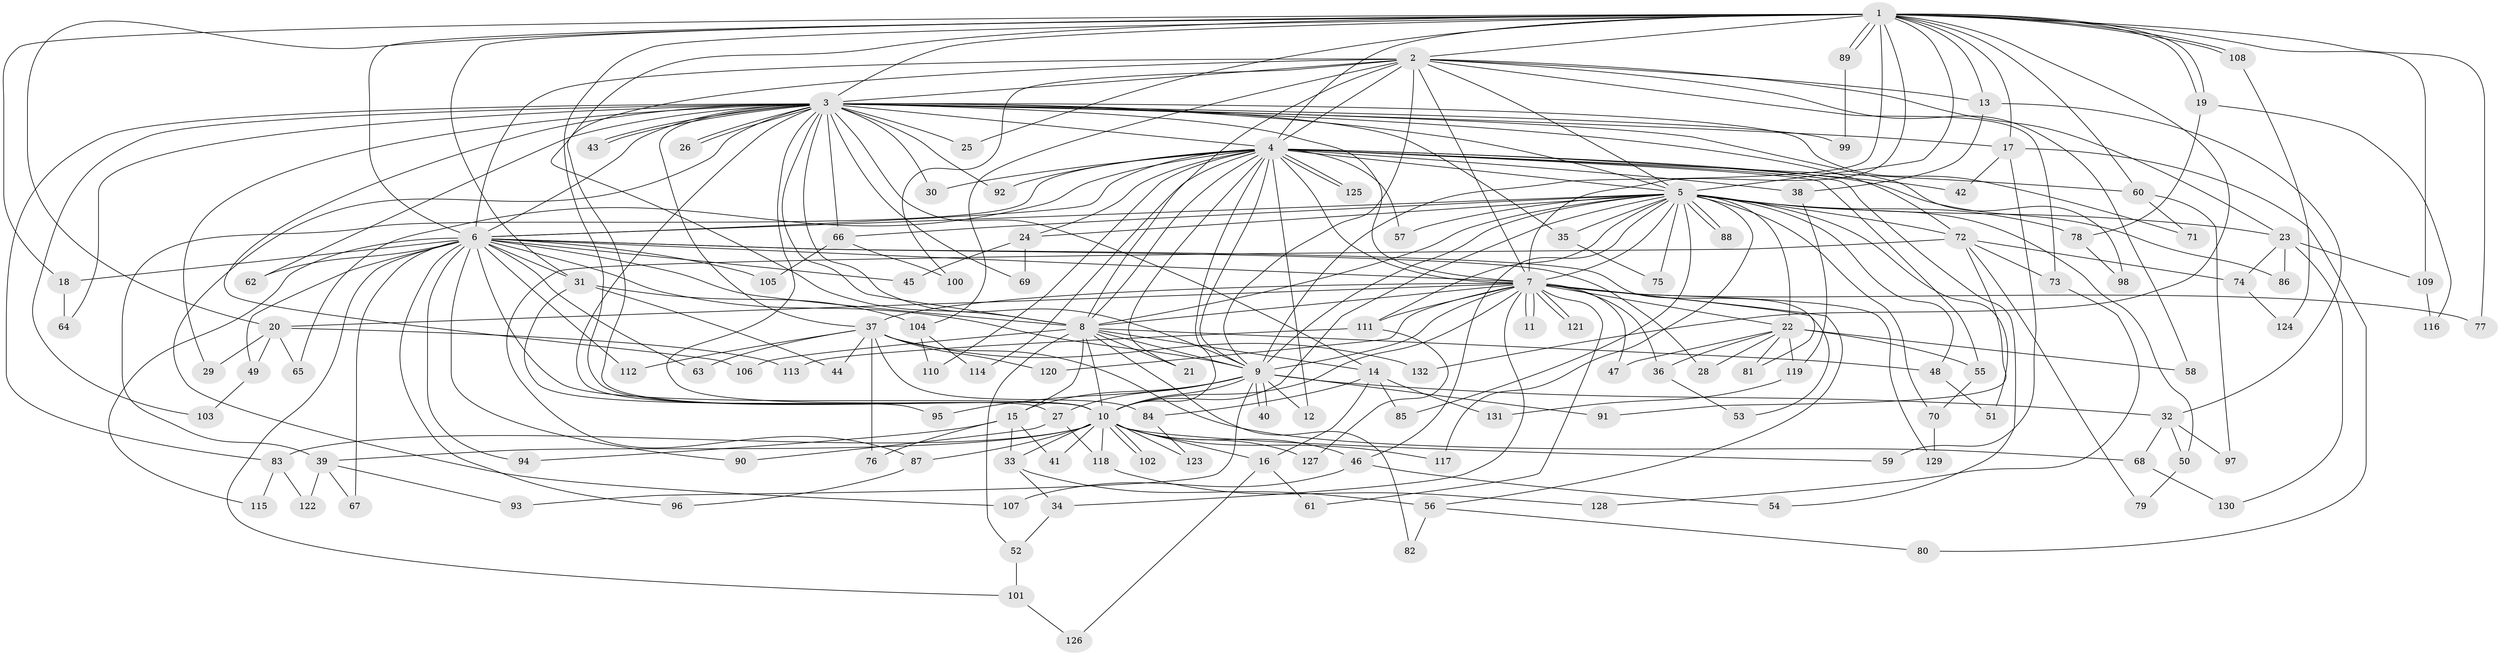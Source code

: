 // Generated by graph-tools (version 1.1) at 2025/49/03/09/25 03:49:36]
// undirected, 132 vertices, 289 edges
graph export_dot {
graph [start="1"]
  node [color=gray90,style=filled];
  1;
  2;
  3;
  4;
  5;
  6;
  7;
  8;
  9;
  10;
  11;
  12;
  13;
  14;
  15;
  16;
  17;
  18;
  19;
  20;
  21;
  22;
  23;
  24;
  25;
  26;
  27;
  28;
  29;
  30;
  31;
  32;
  33;
  34;
  35;
  36;
  37;
  38;
  39;
  40;
  41;
  42;
  43;
  44;
  45;
  46;
  47;
  48;
  49;
  50;
  51;
  52;
  53;
  54;
  55;
  56;
  57;
  58;
  59;
  60;
  61;
  62;
  63;
  64;
  65;
  66;
  67;
  68;
  69;
  70;
  71;
  72;
  73;
  74;
  75;
  76;
  77;
  78;
  79;
  80;
  81;
  82;
  83;
  84;
  85;
  86;
  87;
  88;
  89;
  90;
  91;
  92;
  93;
  94;
  95;
  96;
  97;
  98;
  99;
  100;
  101;
  102;
  103;
  104;
  105;
  106;
  107;
  108;
  109;
  110;
  111;
  112;
  113;
  114;
  115;
  116;
  117;
  118;
  119;
  120;
  121;
  122;
  123;
  124;
  125;
  126;
  127;
  128;
  129;
  130;
  131;
  132;
  1 -- 2;
  1 -- 3;
  1 -- 4;
  1 -- 5;
  1 -- 6;
  1 -- 7;
  1 -- 8;
  1 -- 9;
  1 -- 10;
  1 -- 13;
  1 -- 17;
  1 -- 18;
  1 -- 19;
  1 -- 19;
  1 -- 20;
  1 -- 25;
  1 -- 31;
  1 -- 60;
  1 -- 77;
  1 -- 89;
  1 -- 89;
  1 -- 108;
  1 -- 108;
  1 -- 109;
  1 -- 132;
  2 -- 3;
  2 -- 4;
  2 -- 5;
  2 -- 6;
  2 -- 7;
  2 -- 8;
  2 -- 9;
  2 -- 10;
  2 -- 13;
  2 -- 23;
  2 -- 58;
  2 -- 73;
  2 -- 100;
  2 -- 104;
  3 -- 4;
  3 -- 5;
  3 -- 6;
  3 -- 7;
  3 -- 8;
  3 -- 9;
  3 -- 10;
  3 -- 14;
  3 -- 17;
  3 -- 25;
  3 -- 26;
  3 -- 26;
  3 -- 27;
  3 -- 29;
  3 -- 30;
  3 -- 35;
  3 -- 37;
  3 -- 43;
  3 -- 43;
  3 -- 62;
  3 -- 64;
  3 -- 66;
  3 -- 69;
  3 -- 71;
  3 -- 72;
  3 -- 83;
  3 -- 92;
  3 -- 98;
  3 -- 99;
  3 -- 103;
  3 -- 106;
  3 -- 107;
  4 -- 5;
  4 -- 6;
  4 -- 7;
  4 -- 8;
  4 -- 9;
  4 -- 10;
  4 -- 12;
  4 -- 21;
  4 -- 24;
  4 -- 30;
  4 -- 38;
  4 -- 39;
  4 -- 42;
  4 -- 54;
  4 -- 55;
  4 -- 57;
  4 -- 60;
  4 -- 65;
  4 -- 86;
  4 -- 92;
  4 -- 110;
  4 -- 114;
  4 -- 125;
  4 -- 125;
  5 -- 6;
  5 -- 7;
  5 -- 8;
  5 -- 9;
  5 -- 10;
  5 -- 22;
  5 -- 23;
  5 -- 24;
  5 -- 35;
  5 -- 46;
  5 -- 48;
  5 -- 50;
  5 -- 51;
  5 -- 57;
  5 -- 66;
  5 -- 70;
  5 -- 72;
  5 -- 75;
  5 -- 78;
  5 -- 85;
  5 -- 88;
  5 -- 88;
  5 -- 111;
  5 -- 117;
  6 -- 7;
  6 -- 8;
  6 -- 9;
  6 -- 10;
  6 -- 18;
  6 -- 28;
  6 -- 31;
  6 -- 45;
  6 -- 49;
  6 -- 62;
  6 -- 63;
  6 -- 67;
  6 -- 81;
  6 -- 90;
  6 -- 94;
  6 -- 96;
  6 -- 101;
  6 -- 105;
  6 -- 112;
  6 -- 115;
  7 -- 8;
  7 -- 9;
  7 -- 10;
  7 -- 11;
  7 -- 11;
  7 -- 20;
  7 -- 22;
  7 -- 34;
  7 -- 36;
  7 -- 37;
  7 -- 47;
  7 -- 53;
  7 -- 56;
  7 -- 61;
  7 -- 77;
  7 -- 111;
  7 -- 120;
  7 -- 121;
  7 -- 121;
  7 -- 129;
  8 -- 9;
  8 -- 10;
  8 -- 14;
  8 -- 15;
  8 -- 21;
  8 -- 48;
  8 -- 52;
  8 -- 82;
  8 -- 106;
  9 -- 10;
  9 -- 12;
  9 -- 15;
  9 -- 27;
  9 -- 32;
  9 -- 40;
  9 -- 40;
  9 -- 91;
  9 -- 93;
  9 -- 95;
  10 -- 16;
  10 -- 33;
  10 -- 39;
  10 -- 41;
  10 -- 46;
  10 -- 59;
  10 -- 83;
  10 -- 87;
  10 -- 102;
  10 -- 102;
  10 -- 117;
  10 -- 118;
  10 -- 123;
  10 -- 127;
  13 -- 32;
  13 -- 38;
  14 -- 16;
  14 -- 84;
  14 -- 85;
  14 -- 131;
  15 -- 33;
  15 -- 41;
  15 -- 76;
  15 -- 94;
  16 -- 61;
  16 -- 126;
  17 -- 42;
  17 -- 59;
  17 -- 80;
  18 -- 64;
  19 -- 78;
  19 -- 116;
  20 -- 29;
  20 -- 49;
  20 -- 65;
  20 -- 113;
  22 -- 28;
  22 -- 36;
  22 -- 47;
  22 -- 55;
  22 -- 58;
  22 -- 81;
  22 -- 119;
  23 -- 74;
  23 -- 86;
  23 -- 109;
  23 -- 130;
  24 -- 45;
  24 -- 69;
  27 -- 90;
  27 -- 118;
  31 -- 44;
  31 -- 95;
  31 -- 104;
  32 -- 50;
  32 -- 68;
  32 -- 97;
  33 -- 34;
  33 -- 56;
  34 -- 52;
  35 -- 75;
  36 -- 53;
  37 -- 44;
  37 -- 63;
  37 -- 68;
  37 -- 76;
  37 -- 84;
  37 -- 112;
  37 -- 120;
  37 -- 132;
  38 -- 119;
  39 -- 67;
  39 -- 93;
  39 -- 122;
  46 -- 54;
  46 -- 107;
  48 -- 51;
  49 -- 103;
  50 -- 79;
  52 -- 101;
  55 -- 70;
  56 -- 80;
  56 -- 82;
  60 -- 71;
  60 -- 97;
  66 -- 100;
  66 -- 105;
  68 -- 130;
  70 -- 129;
  72 -- 73;
  72 -- 74;
  72 -- 79;
  72 -- 87;
  72 -- 91;
  73 -- 128;
  74 -- 124;
  78 -- 98;
  83 -- 115;
  83 -- 122;
  84 -- 123;
  87 -- 96;
  89 -- 99;
  101 -- 126;
  104 -- 110;
  104 -- 114;
  108 -- 124;
  109 -- 116;
  111 -- 113;
  111 -- 127;
  118 -- 128;
  119 -- 131;
}

